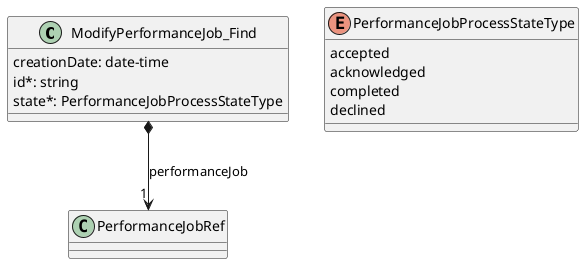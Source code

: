 @startuml useCase10Model

class ModifyPerformanceJob_Find {

    creationDate: date-time
    id*: string
    state*: PerformanceJobProcessStateType
}

ModifyPerformanceJob_Find *-->"1" PerformanceJobRef : performanceJob

enum PerformanceJobProcessStateType {

    accepted
    acknowledged
    completed
    declined
}

@enduml